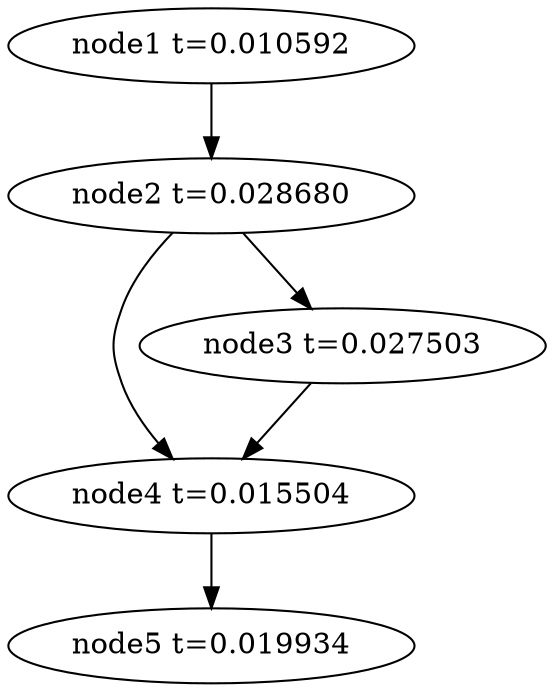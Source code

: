 digraph g{
	node5[label="node5 t=0.019934"]
	node4 -> node5
	node4[label="node4 t=0.015504"];
	node3 -> node4
	node3[label="node3 t=0.027503"];
	node2 -> node4
	node2 -> node3
	node2[label="node2 t=0.028680"];
	node1 -> node2
	node1[label="node1 t=0.010592"];
}
